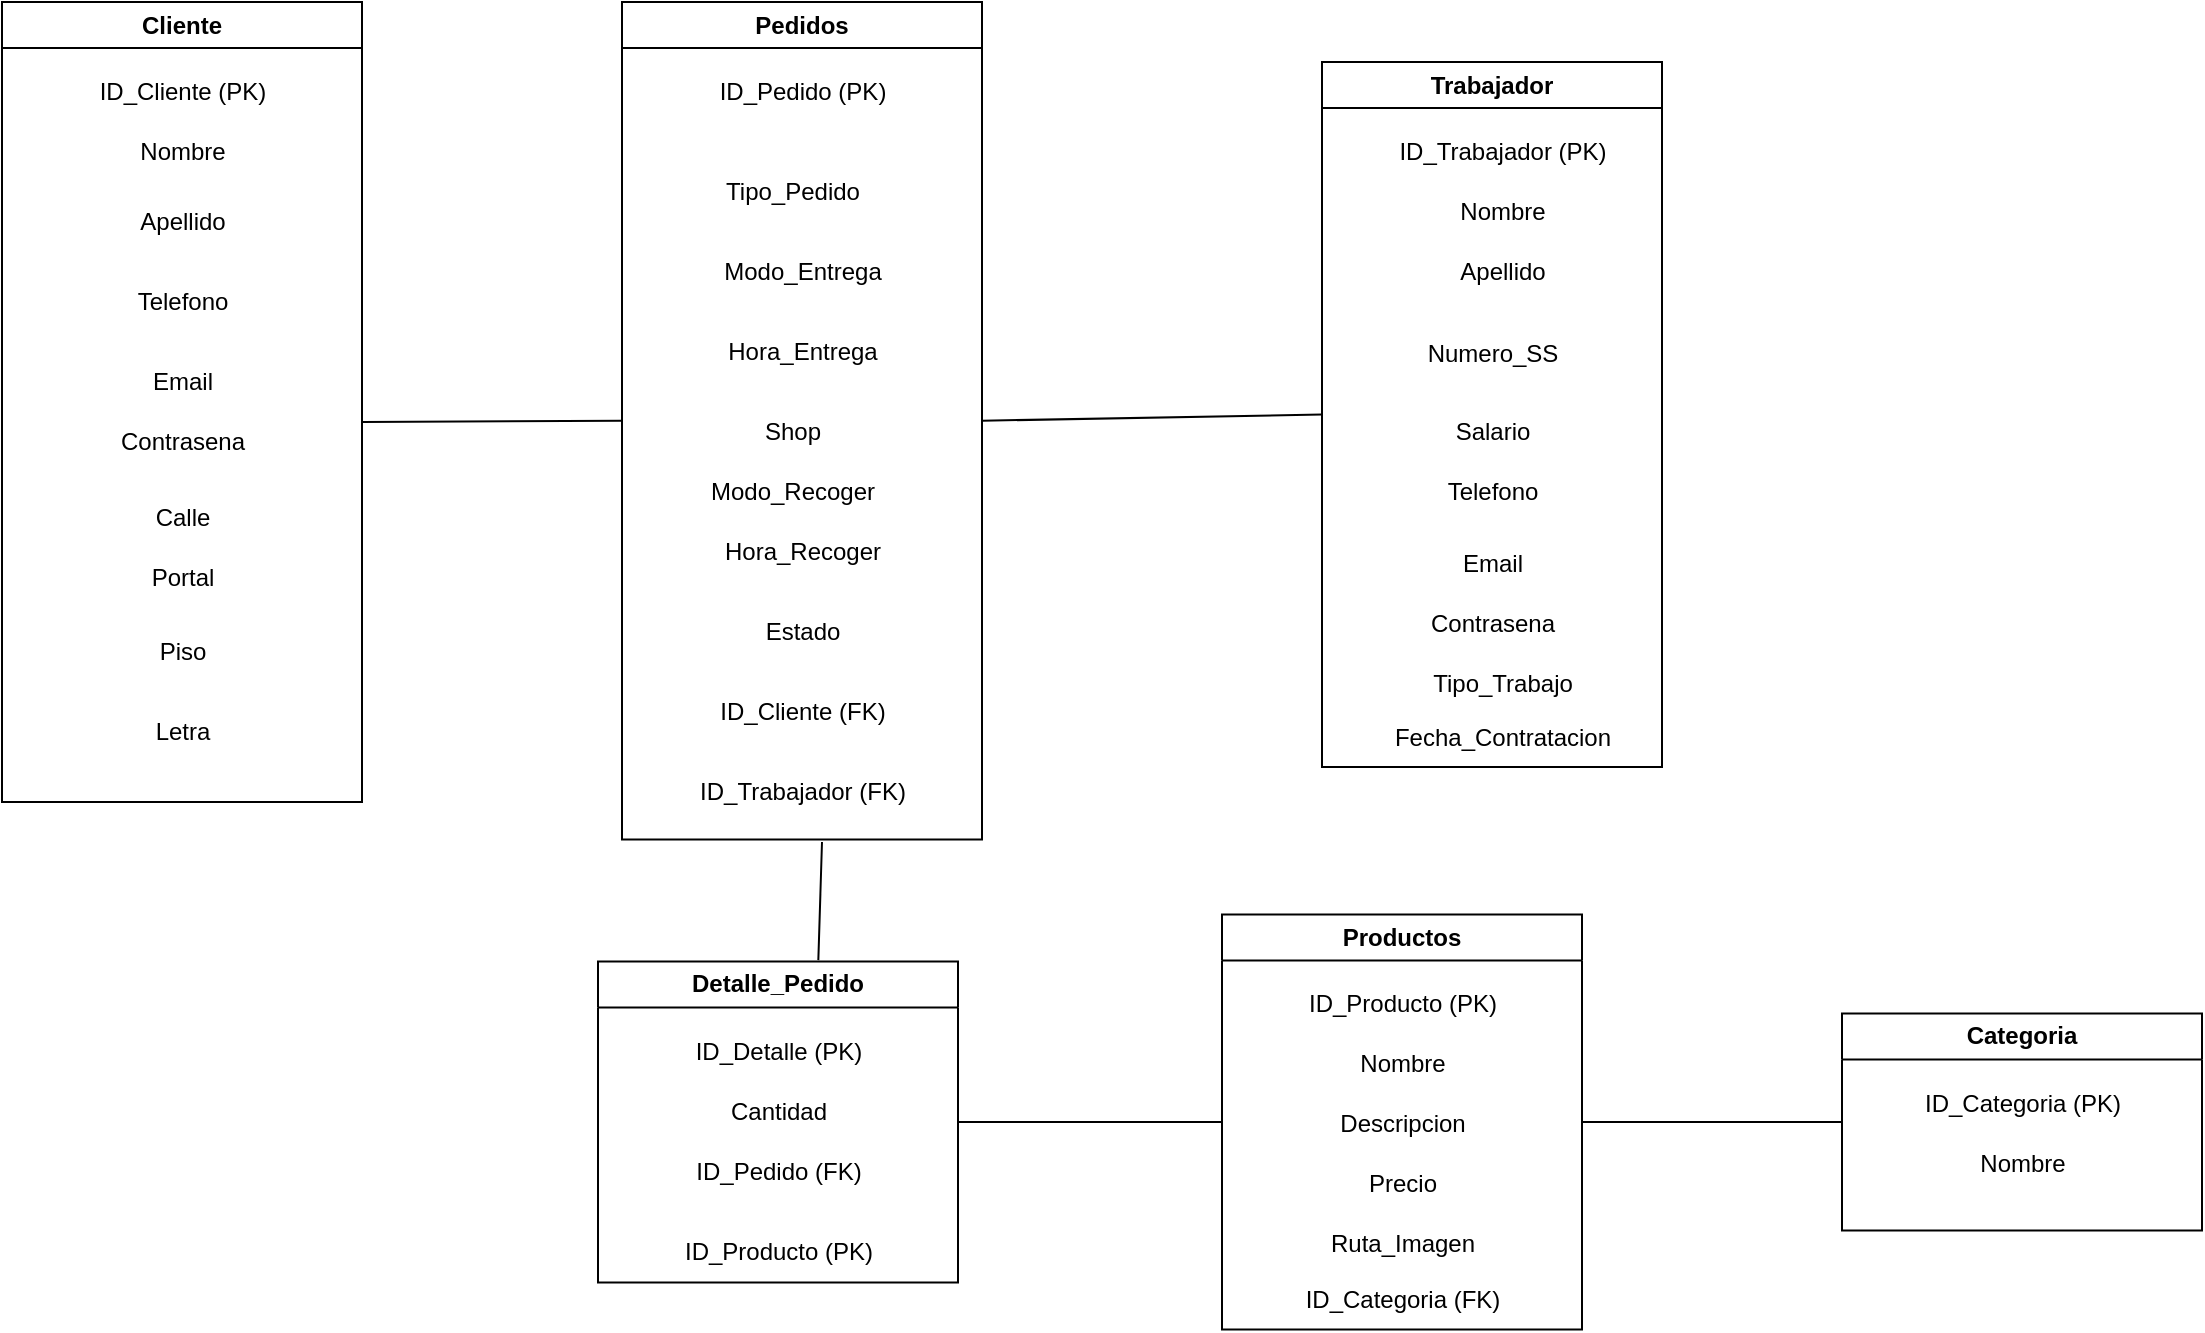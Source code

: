 <mxfile version="24.4.9" type="device">
  <diagram name="Page-1" id="hHw1wzZmSoQQ5b5QwbxU">
    <mxGraphModel dx="1434" dy="796" grid="1" gridSize="10" guides="1" tooltips="1" connect="1" arrows="1" fold="1" page="1" pageScale="1" pageWidth="850" pageHeight="1100" math="0" shadow="0">
      <root>
        <mxCell id="0" />
        <mxCell id="1" parent="0" />
        <mxCell id="6y43UWj3toeOaIN4cg_Z-1" value="Cliente" style="swimlane;whiteSpace=wrap;html=1;movable=1;resizable=1;rotatable=1;deletable=1;editable=1;locked=0;connectable=1;" parent="1" vertex="1">
          <mxGeometry x="190" y="320" width="180" height="400" as="geometry" />
        </mxCell>
        <mxCell id="6y43UWj3toeOaIN4cg_Z-2" value="ID_Cliente (PK)" style="text;html=1;align=center;verticalAlign=middle;resizable=0;points=[];autosize=1;strokeColor=none;fillColor=none;" parent="6y43UWj3toeOaIN4cg_Z-1" vertex="1">
          <mxGeometry x="35" y="30" width="110" height="30" as="geometry" />
        </mxCell>
        <mxCell id="6y43UWj3toeOaIN4cg_Z-3" value="Nombre" style="text;html=1;align=center;verticalAlign=middle;resizable=0;points=[];autosize=1;strokeColor=none;fillColor=none;" parent="6y43UWj3toeOaIN4cg_Z-1" vertex="1">
          <mxGeometry x="55" y="60" width="70" height="30" as="geometry" />
        </mxCell>
        <mxCell id="6y43UWj3toeOaIN4cg_Z-5" value="Telefono" style="text;html=1;align=center;verticalAlign=middle;resizable=0;points=[];autosize=1;strokeColor=none;fillColor=none;" parent="6y43UWj3toeOaIN4cg_Z-1" vertex="1">
          <mxGeometry x="55" y="135" width="70" height="30" as="geometry" />
        </mxCell>
        <mxCell id="6y43UWj3toeOaIN4cg_Z-6" value="Email" style="text;html=1;align=center;verticalAlign=middle;resizable=0;points=[];autosize=1;strokeColor=none;fillColor=none;" parent="6y43UWj3toeOaIN4cg_Z-1" vertex="1">
          <mxGeometry x="65" y="175" width="50" height="30" as="geometry" />
        </mxCell>
        <mxCell id="6y43UWj3toeOaIN4cg_Z-7" value="Contrasena" style="text;html=1;align=center;verticalAlign=middle;resizable=0;points=[];autosize=1;strokeColor=none;fillColor=none;" parent="6y43UWj3toeOaIN4cg_Z-1" vertex="1">
          <mxGeometry x="45" y="205" width="90" height="30" as="geometry" />
        </mxCell>
        <mxCell id="-JbIf9pqG-YG1HHqKH16-5" value="Apellido" style="text;html=1;align=center;verticalAlign=middle;resizable=0;points=[];autosize=1;strokeColor=none;fillColor=none;" parent="6y43UWj3toeOaIN4cg_Z-1" vertex="1">
          <mxGeometry x="55" y="95" width="70" height="30" as="geometry" />
        </mxCell>
        <mxCell id="Vc-8ogpXyZCvP54xOwzR-1" value="Calle" style="text;html=1;align=center;verticalAlign=middle;resizable=0;points=[];autosize=1;strokeColor=none;fillColor=none;" vertex="1" parent="6y43UWj3toeOaIN4cg_Z-1">
          <mxGeometry x="65" y="242.5" width="50" height="30" as="geometry" />
        </mxCell>
        <mxCell id="Vc-8ogpXyZCvP54xOwzR-2" value="Portal" style="text;html=1;align=center;verticalAlign=middle;resizable=0;points=[];autosize=1;strokeColor=none;fillColor=none;" vertex="1" parent="6y43UWj3toeOaIN4cg_Z-1">
          <mxGeometry x="65" y="272.5" width="50" height="30" as="geometry" />
        </mxCell>
        <mxCell id="Vc-8ogpXyZCvP54xOwzR-3" value="Piso" style="text;html=1;align=center;verticalAlign=middle;resizable=0;points=[];autosize=1;strokeColor=none;fillColor=none;" vertex="1" parent="6y43UWj3toeOaIN4cg_Z-1">
          <mxGeometry x="65" y="310" width="50" height="30" as="geometry" />
        </mxCell>
        <mxCell id="Vc-8ogpXyZCvP54xOwzR-4" value="Letra" style="text;html=1;align=center;verticalAlign=middle;resizable=0;points=[];autosize=1;strokeColor=none;fillColor=none;" vertex="1" parent="6y43UWj3toeOaIN4cg_Z-1">
          <mxGeometry x="65" y="350" width="50" height="30" as="geometry" />
        </mxCell>
        <mxCell id="6y43UWj3toeOaIN4cg_Z-8" value="Pedidos" style="swimlane;whiteSpace=wrap;html=1;" parent="1" vertex="1">
          <mxGeometry x="500" y="320" width="180" height="418.75" as="geometry" />
        </mxCell>
        <mxCell id="6y43UWj3toeOaIN4cg_Z-9" value="ID_Pedido (PK)" style="text;html=1;align=center;verticalAlign=middle;resizable=0;points=[];autosize=1;strokeColor=none;fillColor=none;" parent="6y43UWj3toeOaIN4cg_Z-8" vertex="1">
          <mxGeometry x="35" y="30" width="110" height="30" as="geometry" />
        </mxCell>
        <mxCell id="6y43UWj3toeOaIN4cg_Z-10" value="Tipo_Pedido" style="text;html=1;align=center;verticalAlign=middle;resizable=0;points=[];autosize=1;strokeColor=none;fillColor=none;" parent="6y43UWj3toeOaIN4cg_Z-8" vertex="1">
          <mxGeometry x="40" y="80" width="90" height="30" as="geometry" />
        </mxCell>
        <mxCell id="6y43UWj3toeOaIN4cg_Z-15" value="ID_Cliente (FK)" style="text;html=1;align=center;verticalAlign=middle;resizable=0;points=[];autosize=1;strokeColor=none;fillColor=none;" parent="6y43UWj3toeOaIN4cg_Z-8" vertex="1">
          <mxGeometry x="35" y="340" width="110" height="30" as="geometry" />
        </mxCell>
        <mxCell id="6y43UWj3toeOaIN4cg_Z-32" value="ID_Trabajador (FK)" style="text;html=1;align=center;verticalAlign=middle;resizable=0;points=[];autosize=1;strokeColor=none;fillColor=none;" parent="6y43UWj3toeOaIN4cg_Z-8" vertex="1">
          <mxGeometry x="25" y="380" width="130" height="30" as="geometry" />
        </mxCell>
        <mxCell id="Vc-8ogpXyZCvP54xOwzR-5" value="Shop" style="text;html=1;align=center;verticalAlign=middle;resizable=0;points=[];autosize=1;strokeColor=none;fillColor=none;" vertex="1" parent="6y43UWj3toeOaIN4cg_Z-8">
          <mxGeometry x="60" y="200" width="50" height="30" as="geometry" />
        </mxCell>
        <mxCell id="Vc-8ogpXyZCvP54xOwzR-6" value="Hora_Entrega" style="text;html=1;align=center;verticalAlign=middle;resizable=0;points=[];autosize=1;strokeColor=none;fillColor=none;" vertex="1" parent="6y43UWj3toeOaIN4cg_Z-8">
          <mxGeometry x="40" y="160" width="100" height="30" as="geometry" />
        </mxCell>
        <mxCell id="Vc-8ogpXyZCvP54xOwzR-7" value="Hora_Recoger" style="text;html=1;align=center;verticalAlign=middle;resizable=0;points=[];autosize=1;strokeColor=none;fillColor=none;" vertex="1" parent="6y43UWj3toeOaIN4cg_Z-8">
          <mxGeometry x="40" y="260" width="100" height="30" as="geometry" />
        </mxCell>
        <mxCell id="6y43UWj3toeOaIN4cg_Z-36" value="" style="endArrow=none;html=1;rounded=0;entryX=0;entryY=0.5;entryDx=0;entryDy=0;" parent="6y43UWj3toeOaIN4cg_Z-8" edge="1" target="6y43UWj3toeOaIN4cg_Z-8">
          <mxGeometry width="50" height="50" relative="1" as="geometry">
            <mxPoint x="-130" y="210" as="sourcePoint" />
            <mxPoint y="171.25" as="targetPoint" />
          </mxGeometry>
        </mxCell>
        <mxCell id="Vc-8ogpXyZCvP54xOwzR-9" value="Modo_Recoger" style="text;html=1;align=center;verticalAlign=middle;resizable=0;points=[];autosize=1;strokeColor=none;fillColor=none;" vertex="1" parent="6y43UWj3toeOaIN4cg_Z-8">
          <mxGeometry x="30" y="230" width="110" height="30" as="geometry" />
        </mxCell>
        <mxCell id="Vc-8ogpXyZCvP54xOwzR-10" value="Estado" style="text;html=1;align=center;verticalAlign=middle;resizable=0;points=[];autosize=1;strokeColor=none;fillColor=none;" vertex="1" parent="6y43UWj3toeOaIN4cg_Z-8">
          <mxGeometry x="60" y="300" width="60" height="30" as="geometry" />
        </mxCell>
        <mxCell id="Vc-8ogpXyZCvP54xOwzR-11" value="Modo_Entrega" style="text;html=1;align=center;verticalAlign=middle;resizable=0;points=[];autosize=1;strokeColor=none;fillColor=none;" vertex="1" parent="6y43UWj3toeOaIN4cg_Z-8">
          <mxGeometry x="40" y="120" width="100" height="30" as="geometry" />
        </mxCell>
        <mxCell id="6y43UWj3toeOaIN4cg_Z-16" value="Productos" style="swimlane;whiteSpace=wrap;html=1;movable=1;resizable=1;rotatable=1;deletable=1;editable=1;locked=0;connectable=1;" parent="1" vertex="1">
          <mxGeometry x="800" y="776.25" width="180" height="207.5" as="geometry" />
        </mxCell>
        <mxCell id="6y43UWj3toeOaIN4cg_Z-17" value="ID_Producto (PK)" style="text;html=1;align=center;verticalAlign=middle;resizable=0;points=[];autosize=1;strokeColor=none;fillColor=none;" parent="6y43UWj3toeOaIN4cg_Z-16" vertex="1">
          <mxGeometry x="30" y="30" width="120" height="30" as="geometry" />
        </mxCell>
        <mxCell id="6y43UWj3toeOaIN4cg_Z-18" value="Nombre" style="text;html=1;align=center;verticalAlign=middle;resizable=0;points=[];autosize=1;strokeColor=none;fillColor=none;" parent="6y43UWj3toeOaIN4cg_Z-16" vertex="1">
          <mxGeometry x="55" y="60" width="70" height="30" as="geometry" />
        </mxCell>
        <mxCell id="6y43UWj3toeOaIN4cg_Z-19" value="Descripcion" style="text;html=1;align=center;verticalAlign=middle;resizable=0;points=[];autosize=1;strokeColor=none;fillColor=none;" parent="6y43UWj3toeOaIN4cg_Z-16" vertex="1">
          <mxGeometry x="45" y="90" width="90" height="30" as="geometry" />
        </mxCell>
        <mxCell id="6y43UWj3toeOaIN4cg_Z-20" value="Precio" style="text;html=1;align=center;verticalAlign=middle;resizable=0;points=[];autosize=1;strokeColor=none;fillColor=none;" parent="6y43UWj3toeOaIN4cg_Z-16" vertex="1">
          <mxGeometry x="60" y="120" width="60" height="30" as="geometry" />
        </mxCell>
        <mxCell id="m9QhJa3I75lc1ZdL8t6L-27" value="ID_Categoria (FK)" style="text;html=1;align=center;verticalAlign=middle;resizable=0;points=[];autosize=1;strokeColor=none;fillColor=none;" parent="6y43UWj3toeOaIN4cg_Z-16" vertex="1">
          <mxGeometry x="30" y="177.5" width="120" height="30" as="geometry" />
        </mxCell>
        <mxCell id="3a8l8jpsZHM_Xtk9NW9r-1" value="Ruta_Imagen" style="text;html=1;align=center;verticalAlign=middle;resizable=0;points=[];autosize=1;strokeColor=none;fillColor=none;" parent="6y43UWj3toeOaIN4cg_Z-16" vertex="1">
          <mxGeometry x="40" y="150" width="100" height="30" as="geometry" />
        </mxCell>
        <mxCell id="6y43UWj3toeOaIN4cg_Z-23" value="Detalle_Pedido" style="swimlane;whiteSpace=wrap;html=1;movable=1;resizable=1;rotatable=1;deletable=1;editable=1;locked=0;connectable=1;" parent="1" vertex="1">
          <mxGeometry x="488" y="799.69" width="180" height="160.62" as="geometry" />
        </mxCell>
        <mxCell id="6y43UWj3toeOaIN4cg_Z-24" value="ID_Detalle (PK)" style="text;html=1;align=center;verticalAlign=middle;resizable=0;points=[];autosize=1;strokeColor=none;fillColor=none;" parent="6y43UWj3toeOaIN4cg_Z-23" vertex="1">
          <mxGeometry x="35" y="30" width="110" height="30" as="geometry" />
        </mxCell>
        <mxCell id="6y43UWj3toeOaIN4cg_Z-25" value="Cantidad" style="text;html=1;align=center;verticalAlign=middle;resizable=0;points=[];autosize=1;strokeColor=none;fillColor=none;" parent="6y43UWj3toeOaIN4cg_Z-23" vertex="1">
          <mxGeometry x="55" y="60" width="70" height="30" as="geometry" />
        </mxCell>
        <mxCell id="6y43UWj3toeOaIN4cg_Z-26" value="ID_Pedido (FK)" style="text;html=1;align=center;verticalAlign=middle;resizable=0;points=[];autosize=1;strokeColor=none;fillColor=none;" parent="6y43UWj3toeOaIN4cg_Z-23" vertex="1">
          <mxGeometry x="35" y="90" width="110" height="30" as="geometry" />
        </mxCell>
        <mxCell id="9Q2CiwRjqtiN7n4ZBBdP-1" value="ID_Producto (PK)" style="text;html=1;align=center;verticalAlign=middle;resizable=0;points=[];autosize=1;strokeColor=none;fillColor=none;" parent="6y43UWj3toeOaIN4cg_Z-23" vertex="1">
          <mxGeometry x="30" y="130.62" width="120" height="30" as="geometry" />
        </mxCell>
        <mxCell id="6y43UWj3toeOaIN4cg_Z-28" value="Trabajador" style="swimlane;whiteSpace=wrap;html=1;movable=1;resizable=1;rotatable=1;deletable=1;editable=1;locked=0;connectable=1;" parent="1" vertex="1">
          <mxGeometry x="850" y="350" width="170" height="352.5" as="geometry" />
        </mxCell>
        <mxCell id="6y43UWj3toeOaIN4cg_Z-29" value="ID_Trabajador (PK)" style="text;html=1;align=center;verticalAlign=middle;resizable=0;points=[];autosize=1;strokeColor=none;fillColor=none;" parent="6y43UWj3toeOaIN4cg_Z-28" vertex="1">
          <mxGeometry x="25" y="30" width="130" height="30" as="geometry" />
        </mxCell>
        <mxCell id="6y43UWj3toeOaIN4cg_Z-30" value="Nombre" style="text;html=1;align=center;verticalAlign=middle;resizable=0;points=[];autosize=1;strokeColor=none;fillColor=none;" parent="6y43UWj3toeOaIN4cg_Z-28" vertex="1">
          <mxGeometry x="55" y="60" width="70" height="30" as="geometry" />
        </mxCell>
        <mxCell id="m9QhJa3I75lc1ZdL8t6L-12" value="Numero_SS" style="text;html=1;align=center;verticalAlign=middle;resizable=0;points=[];autosize=1;strokeColor=none;fillColor=none;" parent="6y43UWj3toeOaIN4cg_Z-28" vertex="1">
          <mxGeometry x="40" y="131.25" width="90" height="30" as="geometry" />
        </mxCell>
        <mxCell id="m9QhJa3I75lc1ZdL8t6L-15" value="Telefono" style="text;html=1;align=center;verticalAlign=middle;resizable=0;points=[];autosize=1;strokeColor=none;fillColor=none;" parent="6y43UWj3toeOaIN4cg_Z-28" vertex="1">
          <mxGeometry x="50" y="200" width="70" height="30" as="geometry" />
        </mxCell>
        <mxCell id="m9QhJa3I75lc1ZdL8t6L-14" value="Email" style="text;html=1;align=center;verticalAlign=middle;resizable=0;points=[];autosize=1;strokeColor=none;fillColor=none;" parent="6y43UWj3toeOaIN4cg_Z-28" vertex="1">
          <mxGeometry x="60" y="236" width="50" height="30" as="geometry" />
        </mxCell>
        <mxCell id="m9QhJa3I75lc1ZdL8t6L-16" value="Contrasena" style="text;html=1;align=center;verticalAlign=middle;resizable=0;points=[];autosize=1;strokeColor=none;fillColor=none;" parent="6y43UWj3toeOaIN4cg_Z-28" vertex="1">
          <mxGeometry x="40" y="266" width="90" height="30" as="geometry" />
        </mxCell>
        <mxCell id="m9QhJa3I75lc1ZdL8t6L-26" value="Fecha_Contratacion" style="text;html=1;align=center;verticalAlign=middle;resizable=0;points=[];autosize=1;strokeColor=none;fillColor=none;" parent="6y43UWj3toeOaIN4cg_Z-28" vertex="1">
          <mxGeometry x="25" y="322.5" width="130" height="30" as="geometry" />
        </mxCell>
        <mxCell id="-JbIf9pqG-YG1HHqKH16-1" value="Tipo_Trabajo" style="text;html=1;align=center;verticalAlign=middle;resizable=0;points=[];autosize=1;strokeColor=none;fillColor=none;" parent="6y43UWj3toeOaIN4cg_Z-28" vertex="1">
          <mxGeometry x="45" y="296" width="90" height="30" as="geometry" />
        </mxCell>
        <mxCell id="-JbIf9pqG-YG1HHqKH16-3" value="Apellido" style="text;html=1;align=center;verticalAlign=middle;resizable=0;points=[];autosize=1;strokeColor=none;fillColor=none;" parent="6y43UWj3toeOaIN4cg_Z-28" vertex="1">
          <mxGeometry x="55" y="90" width="70" height="30" as="geometry" />
        </mxCell>
        <mxCell id="-JbIf9pqG-YG1HHqKH16-6" value="Salario" style="text;html=1;align=center;verticalAlign=middle;resizable=0;points=[];autosize=1;strokeColor=none;fillColor=none;" parent="6y43UWj3toeOaIN4cg_Z-28" vertex="1">
          <mxGeometry x="55" y="170" width="60" height="30" as="geometry" />
        </mxCell>
        <mxCell id="6y43UWj3toeOaIN4cg_Z-37" value="" style="endArrow=none;html=1;rounded=0;entryX=0;entryY=0.5;entryDx=0;entryDy=0;exitX=1;exitY=0.5;exitDx=0;exitDy=0;" parent="1" target="6y43UWj3toeOaIN4cg_Z-28" edge="1" source="6y43UWj3toeOaIN4cg_Z-8">
          <mxGeometry width="50" height="50" relative="1" as="geometry">
            <mxPoint x="690" y="565" as="sourcePoint" />
            <mxPoint x="490" y="660" as="targetPoint" />
          </mxGeometry>
        </mxCell>
        <mxCell id="6y43UWj3toeOaIN4cg_Z-39" value="" style="endArrow=none;html=1;rounded=0;entryX=0;entryY=0.5;entryDx=0;entryDy=0;exitX=1;exitY=0.5;exitDx=0;exitDy=0;" parent="1" source="6y43UWj3toeOaIN4cg_Z-23" target="6y43UWj3toeOaIN4cg_Z-16" edge="1">
          <mxGeometry width="50" height="50" relative="1" as="geometry">
            <mxPoint x="440" y="770" as="sourcePoint" />
            <mxPoint x="490" y="720" as="targetPoint" />
          </mxGeometry>
        </mxCell>
        <mxCell id="m9QhJa3I75lc1ZdL8t6L-17" value="Categoria" style="swimlane;whiteSpace=wrap;html=1;movable=1;resizable=1;rotatable=1;deletable=1;editable=1;locked=0;connectable=1;" parent="1" vertex="1">
          <mxGeometry x="1110" y="825.78" width="180" height="108.44" as="geometry" />
        </mxCell>
        <mxCell id="m9QhJa3I75lc1ZdL8t6L-18" value="ID_Categoria (PK)" style="text;html=1;align=center;verticalAlign=middle;resizable=0;points=[];autosize=1;strokeColor=none;fillColor=none;" parent="m9QhJa3I75lc1ZdL8t6L-17" vertex="1">
          <mxGeometry x="30" y="30" width="120" height="30" as="geometry" />
        </mxCell>
        <mxCell id="m9QhJa3I75lc1ZdL8t6L-19" value="Nombre" style="text;html=1;align=center;verticalAlign=middle;resizable=0;points=[];autosize=1;strokeColor=none;fillColor=none;" parent="m9QhJa3I75lc1ZdL8t6L-17" vertex="1">
          <mxGeometry x="55" y="60" width="70" height="30" as="geometry" />
        </mxCell>
        <mxCell id="m9QhJa3I75lc1ZdL8t6L-22" value="" style="endArrow=none;html=1;rounded=0;entryX=0;entryY=0.5;entryDx=0;entryDy=0;exitX=1;exitY=0.5;exitDx=0;exitDy=0;" parent="1" source="6y43UWj3toeOaIN4cg_Z-16" target="m9QhJa3I75lc1ZdL8t6L-17" edge="1">
          <mxGeometry width="50" height="50" relative="1" as="geometry">
            <mxPoint x="680" y="820" as="sourcePoint" />
            <mxPoint x="730" y="770" as="targetPoint" />
          </mxGeometry>
        </mxCell>
        <mxCell id="m9QhJa3I75lc1ZdL8t6L-34" value="" style="endArrow=none;html=1;rounded=0;exitX=0.612;exitY=-0.004;exitDx=0;exitDy=0;exitPerimeter=0;" parent="1" source="6y43UWj3toeOaIN4cg_Z-23" edge="1">
          <mxGeometry width="50" height="50" relative="1" as="geometry">
            <mxPoint x="700" y="790" as="sourcePoint" />
            <mxPoint x="600" y="740" as="targetPoint" />
          </mxGeometry>
        </mxCell>
      </root>
    </mxGraphModel>
  </diagram>
</mxfile>
